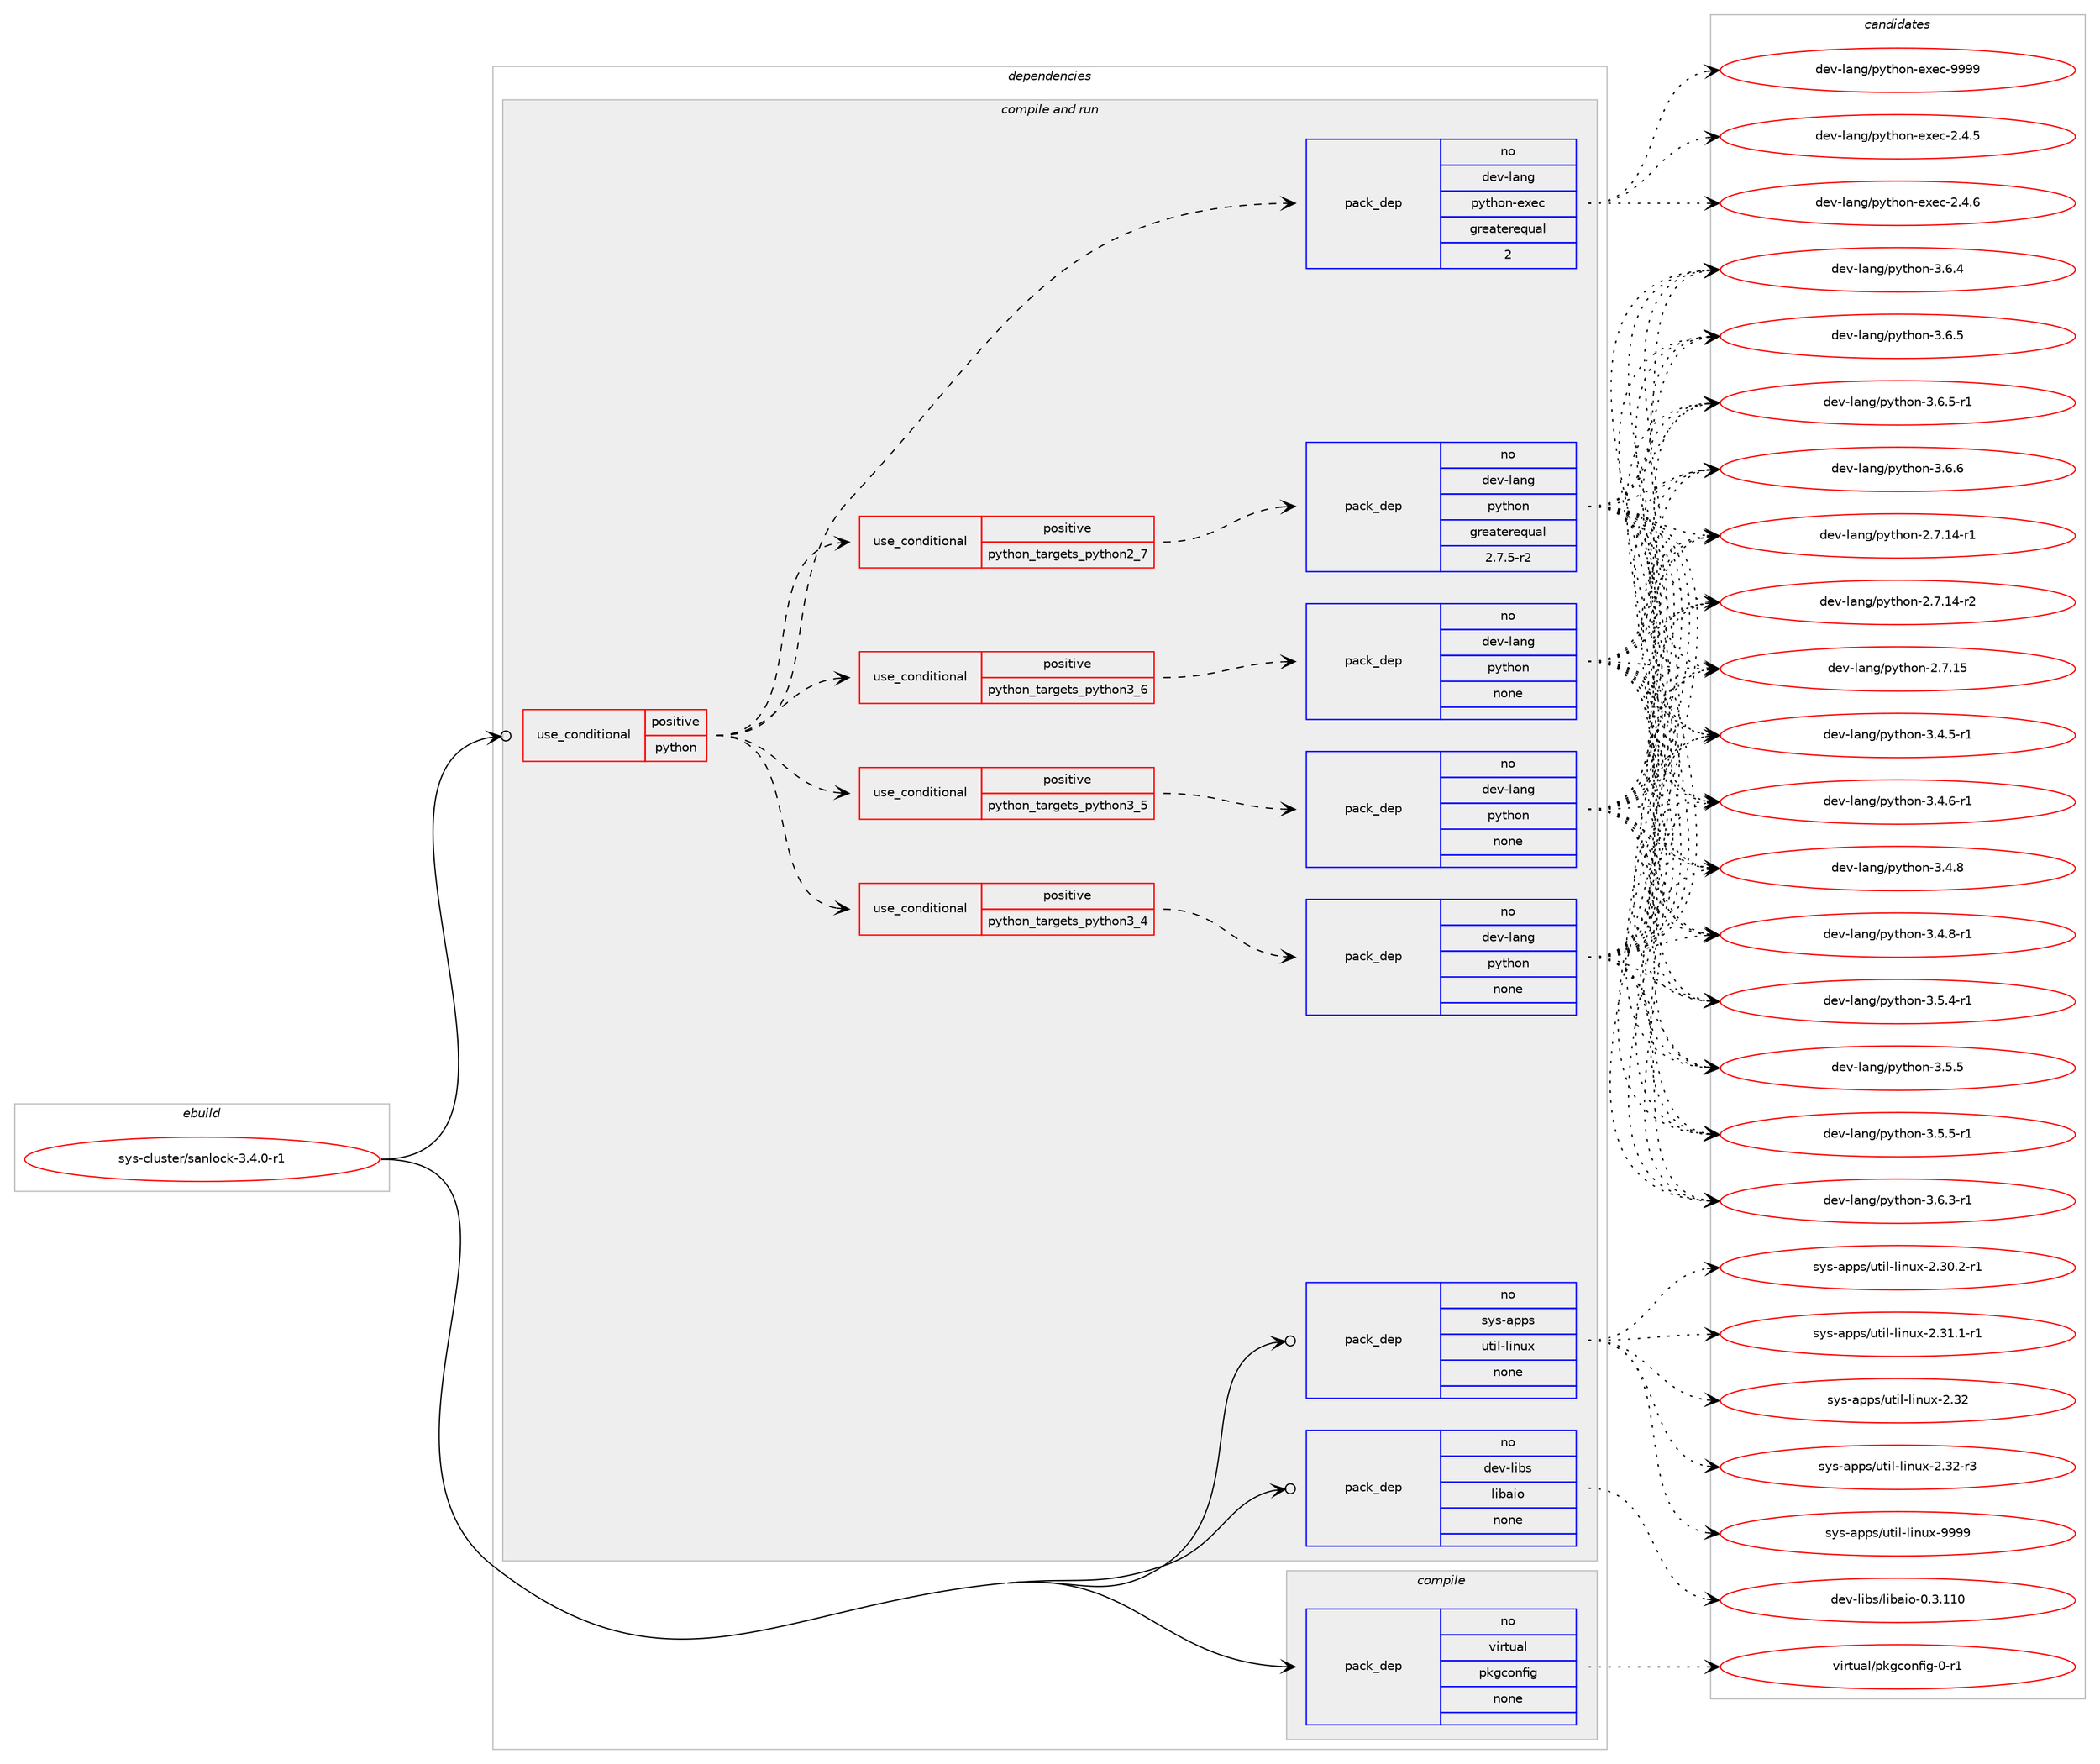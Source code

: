 digraph prolog {

# *************
# Graph options
# *************

newrank=true;
concentrate=true;
compound=true;
graph [rankdir=LR,fontname=Helvetica,fontsize=10,ranksep=1.5];#, ranksep=2.5, nodesep=0.2];
edge  [arrowhead=vee];
node  [fontname=Helvetica,fontsize=10];

# **********
# The ebuild
# **********

subgraph cluster_leftcol {
color=gray;
rank=same;
label=<<i>ebuild</i>>;
id [label="sys-cluster/sanlock-3.4.0-r1", color=red, width=4, href="../sys-cluster/sanlock-3.4.0-r1.svg"];
}

# ****************
# The dependencies
# ****************

subgraph cluster_midcol {
color=gray;
label=<<i>dependencies</i>>;
subgraph cluster_compile {
fillcolor="#eeeeee";
style=filled;
label=<<i>compile</i>>;
subgraph pack5709 {
dependency7325 [label=<<TABLE BORDER="0" CELLBORDER="1" CELLSPACING="0" CELLPADDING="4" WIDTH="220"><TR><TD ROWSPAN="6" CELLPADDING="30">pack_dep</TD></TR><TR><TD WIDTH="110">no</TD></TR><TR><TD>virtual</TD></TR><TR><TD>pkgconfig</TD></TR><TR><TD>none</TD></TR><TR><TD></TD></TR></TABLE>>, shape=none, color=blue];
}
id:e -> dependency7325:w [weight=20,style="solid",arrowhead="vee"];
}
subgraph cluster_compileandrun {
fillcolor="#eeeeee";
style=filled;
label=<<i>compile and run</i>>;
subgraph cond1533 {
dependency7326 [label=<<TABLE BORDER="0" CELLBORDER="1" CELLSPACING="0" CELLPADDING="4"><TR><TD ROWSPAN="3" CELLPADDING="10">use_conditional</TD></TR><TR><TD>positive</TD></TR><TR><TD>python</TD></TR></TABLE>>, shape=none, color=red];
subgraph cond1534 {
dependency7327 [label=<<TABLE BORDER="0" CELLBORDER="1" CELLSPACING="0" CELLPADDING="4"><TR><TD ROWSPAN="3" CELLPADDING="10">use_conditional</TD></TR><TR><TD>positive</TD></TR><TR><TD>python_targets_python2_7</TD></TR></TABLE>>, shape=none, color=red];
subgraph pack5710 {
dependency7328 [label=<<TABLE BORDER="0" CELLBORDER="1" CELLSPACING="0" CELLPADDING="4" WIDTH="220"><TR><TD ROWSPAN="6" CELLPADDING="30">pack_dep</TD></TR><TR><TD WIDTH="110">no</TD></TR><TR><TD>dev-lang</TD></TR><TR><TD>python</TD></TR><TR><TD>greaterequal</TD></TR><TR><TD>2.7.5-r2</TD></TR></TABLE>>, shape=none, color=blue];
}
dependency7327:e -> dependency7328:w [weight=20,style="dashed",arrowhead="vee"];
}
dependency7326:e -> dependency7327:w [weight=20,style="dashed",arrowhead="vee"];
subgraph cond1535 {
dependency7329 [label=<<TABLE BORDER="0" CELLBORDER="1" CELLSPACING="0" CELLPADDING="4"><TR><TD ROWSPAN="3" CELLPADDING="10">use_conditional</TD></TR><TR><TD>positive</TD></TR><TR><TD>python_targets_python3_4</TD></TR></TABLE>>, shape=none, color=red];
subgraph pack5711 {
dependency7330 [label=<<TABLE BORDER="0" CELLBORDER="1" CELLSPACING="0" CELLPADDING="4" WIDTH="220"><TR><TD ROWSPAN="6" CELLPADDING="30">pack_dep</TD></TR><TR><TD WIDTH="110">no</TD></TR><TR><TD>dev-lang</TD></TR><TR><TD>python</TD></TR><TR><TD>none</TD></TR><TR><TD></TD></TR></TABLE>>, shape=none, color=blue];
}
dependency7329:e -> dependency7330:w [weight=20,style="dashed",arrowhead="vee"];
}
dependency7326:e -> dependency7329:w [weight=20,style="dashed",arrowhead="vee"];
subgraph cond1536 {
dependency7331 [label=<<TABLE BORDER="0" CELLBORDER="1" CELLSPACING="0" CELLPADDING="4"><TR><TD ROWSPAN="3" CELLPADDING="10">use_conditional</TD></TR><TR><TD>positive</TD></TR><TR><TD>python_targets_python3_5</TD></TR></TABLE>>, shape=none, color=red];
subgraph pack5712 {
dependency7332 [label=<<TABLE BORDER="0" CELLBORDER="1" CELLSPACING="0" CELLPADDING="4" WIDTH="220"><TR><TD ROWSPAN="6" CELLPADDING="30">pack_dep</TD></TR><TR><TD WIDTH="110">no</TD></TR><TR><TD>dev-lang</TD></TR><TR><TD>python</TD></TR><TR><TD>none</TD></TR><TR><TD></TD></TR></TABLE>>, shape=none, color=blue];
}
dependency7331:e -> dependency7332:w [weight=20,style="dashed",arrowhead="vee"];
}
dependency7326:e -> dependency7331:w [weight=20,style="dashed",arrowhead="vee"];
subgraph cond1537 {
dependency7333 [label=<<TABLE BORDER="0" CELLBORDER="1" CELLSPACING="0" CELLPADDING="4"><TR><TD ROWSPAN="3" CELLPADDING="10">use_conditional</TD></TR><TR><TD>positive</TD></TR><TR><TD>python_targets_python3_6</TD></TR></TABLE>>, shape=none, color=red];
subgraph pack5713 {
dependency7334 [label=<<TABLE BORDER="0" CELLBORDER="1" CELLSPACING="0" CELLPADDING="4" WIDTH="220"><TR><TD ROWSPAN="6" CELLPADDING="30">pack_dep</TD></TR><TR><TD WIDTH="110">no</TD></TR><TR><TD>dev-lang</TD></TR><TR><TD>python</TD></TR><TR><TD>none</TD></TR><TR><TD></TD></TR></TABLE>>, shape=none, color=blue];
}
dependency7333:e -> dependency7334:w [weight=20,style="dashed",arrowhead="vee"];
}
dependency7326:e -> dependency7333:w [weight=20,style="dashed",arrowhead="vee"];
subgraph pack5714 {
dependency7335 [label=<<TABLE BORDER="0" CELLBORDER="1" CELLSPACING="0" CELLPADDING="4" WIDTH="220"><TR><TD ROWSPAN="6" CELLPADDING="30">pack_dep</TD></TR><TR><TD WIDTH="110">no</TD></TR><TR><TD>dev-lang</TD></TR><TR><TD>python-exec</TD></TR><TR><TD>greaterequal</TD></TR><TR><TD>2</TD></TR></TABLE>>, shape=none, color=blue];
}
dependency7326:e -> dependency7335:w [weight=20,style="dashed",arrowhead="vee"];
}
id:e -> dependency7326:w [weight=20,style="solid",arrowhead="odotvee"];
subgraph pack5715 {
dependency7336 [label=<<TABLE BORDER="0" CELLBORDER="1" CELLSPACING="0" CELLPADDING="4" WIDTH="220"><TR><TD ROWSPAN="6" CELLPADDING="30">pack_dep</TD></TR><TR><TD WIDTH="110">no</TD></TR><TR><TD>dev-libs</TD></TR><TR><TD>libaio</TD></TR><TR><TD>none</TD></TR><TR><TD></TD></TR></TABLE>>, shape=none, color=blue];
}
id:e -> dependency7336:w [weight=20,style="solid",arrowhead="odotvee"];
subgraph pack5716 {
dependency7337 [label=<<TABLE BORDER="0" CELLBORDER="1" CELLSPACING="0" CELLPADDING="4" WIDTH="220"><TR><TD ROWSPAN="6" CELLPADDING="30">pack_dep</TD></TR><TR><TD WIDTH="110">no</TD></TR><TR><TD>sys-apps</TD></TR><TR><TD>util-linux</TD></TR><TR><TD>none</TD></TR><TR><TD></TD></TR></TABLE>>, shape=none, color=blue];
}
id:e -> dependency7337:w [weight=20,style="solid",arrowhead="odotvee"];
}
subgraph cluster_run {
fillcolor="#eeeeee";
style=filled;
label=<<i>run</i>>;
}
}

# **************
# The candidates
# **************

subgraph cluster_choices {
rank=same;
color=gray;
label=<<i>candidates</i>>;

subgraph choice5709 {
color=black;
nodesep=1;
choice11810511411611797108471121071039911111010210510345484511449 [label="virtual/pkgconfig-0-r1", color=red, width=4,href="../virtual/pkgconfig-0-r1.svg"];
dependency7325:e -> choice11810511411611797108471121071039911111010210510345484511449:w [style=dotted,weight="100"];
}
subgraph choice5710 {
color=black;
nodesep=1;
choice100101118451089711010347112121116104111110455046554649524511449 [label="dev-lang/python-2.7.14-r1", color=red, width=4,href="../dev-lang/python-2.7.14-r1.svg"];
choice100101118451089711010347112121116104111110455046554649524511450 [label="dev-lang/python-2.7.14-r2", color=red, width=4,href="../dev-lang/python-2.7.14-r2.svg"];
choice10010111845108971101034711212111610411111045504655464953 [label="dev-lang/python-2.7.15", color=red, width=4,href="../dev-lang/python-2.7.15.svg"];
choice1001011184510897110103471121211161041111104551465246534511449 [label="dev-lang/python-3.4.5-r1", color=red, width=4,href="../dev-lang/python-3.4.5-r1.svg"];
choice1001011184510897110103471121211161041111104551465246544511449 [label="dev-lang/python-3.4.6-r1", color=red, width=4,href="../dev-lang/python-3.4.6-r1.svg"];
choice100101118451089711010347112121116104111110455146524656 [label="dev-lang/python-3.4.8", color=red, width=4,href="../dev-lang/python-3.4.8.svg"];
choice1001011184510897110103471121211161041111104551465246564511449 [label="dev-lang/python-3.4.8-r1", color=red, width=4,href="../dev-lang/python-3.4.8-r1.svg"];
choice1001011184510897110103471121211161041111104551465346524511449 [label="dev-lang/python-3.5.4-r1", color=red, width=4,href="../dev-lang/python-3.5.4-r1.svg"];
choice100101118451089711010347112121116104111110455146534653 [label="dev-lang/python-3.5.5", color=red, width=4,href="../dev-lang/python-3.5.5.svg"];
choice1001011184510897110103471121211161041111104551465346534511449 [label="dev-lang/python-3.5.5-r1", color=red, width=4,href="../dev-lang/python-3.5.5-r1.svg"];
choice1001011184510897110103471121211161041111104551465446514511449 [label="dev-lang/python-3.6.3-r1", color=red, width=4,href="../dev-lang/python-3.6.3-r1.svg"];
choice100101118451089711010347112121116104111110455146544652 [label="dev-lang/python-3.6.4", color=red, width=4,href="../dev-lang/python-3.6.4.svg"];
choice100101118451089711010347112121116104111110455146544653 [label="dev-lang/python-3.6.5", color=red, width=4,href="../dev-lang/python-3.6.5.svg"];
choice1001011184510897110103471121211161041111104551465446534511449 [label="dev-lang/python-3.6.5-r1", color=red, width=4,href="../dev-lang/python-3.6.5-r1.svg"];
choice100101118451089711010347112121116104111110455146544654 [label="dev-lang/python-3.6.6", color=red, width=4,href="../dev-lang/python-3.6.6.svg"];
dependency7328:e -> choice100101118451089711010347112121116104111110455046554649524511449:w [style=dotted,weight="100"];
dependency7328:e -> choice100101118451089711010347112121116104111110455046554649524511450:w [style=dotted,weight="100"];
dependency7328:e -> choice10010111845108971101034711212111610411111045504655464953:w [style=dotted,weight="100"];
dependency7328:e -> choice1001011184510897110103471121211161041111104551465246534511449:w [style=dotted,weight="100"];
dependency7328:e -> choice1001011184510897110103471121211161041111104551465246544511449:w [style=dotted,weight="100"];
dependency7328:e -> choice100101118451089711010347112121116104111110455146524656:w [style=dotted,weight="100"];
dependency7328:e -> choice1001011184510897110103471121211161041111104551465246564511449:w [style=dotted,weight="100"];
dependency7328:e -> choice1001011184510897110103471121211161041111104551465346524511449:w [style=dotted,weight="100"];
dependency7328:e -> choice100101118451089711010347112121116104111110455146534653:w [style=dotted,weight="100"];
dependency7328:e -> choice1001011184510897110103471121211161041111104551465346534511449:w [style=dotted,weight="100"];
dependency7328:e -> choice1001011184510897110103471121211161041111104551465446514511449:w [style=dotted,weight="100"];
dependency7328:e -> choice100101118451089711010347112121116104111110455146544652:w [style=dotted,weight="100"];
dependency7328:e -> choice100101118451089711010347112121116104111110455146544653:w [style=dotted,weight="100"];
dependency7328:e -> choice1001011184510897110103471121211161041111104551465446534511449:w [style=dotted,weight="100"];
dependency7328:e -> choice100101118451089711010347112121116104111110455146544654:w [style=dotted,weight="100"];
}
subgraph choice5711 {
color=black;
nodesep=1;
choice100101118451089711010347112121116104111110455046554649524511449 [label="dev-lang/python-2.7.14-r1", color=red, width=4,href="../dev-lang/python-2.7.14-r1.svg"];
choice100101118451089711010347112121116104111110455046554649524511450 [label="dev-lang/python-2.7.14-r2", color=red, width=4,href="../dev-lang/python-2.7.14-r2.svg"];
choice10010111845108971101034711212111610411111045504655464953 [label="dev-lang/python-2.7.15", color=red, width=4,href="../dev-lang/python-2.7.15.svg"];
choice1001011184510897110103471121211161041111104551465246534511449 [label="dev-lang/python-3.4.5-r1", color=red, width=4,href="../dev-lang/python-3.4.5-r1.svg"];
choice1001011184510897110103471121211161041111104551465246544511449 [label="dev-lang/python-3.4.6-r1", color=red, width=4,href="../dev-lang/python-3.4.6-r1.svg"];
choice100101118451089711010347112121116104111110455146524656 [label="dev-lang/python-3.4.8", color=red, width=4,href="../dev-lang/python-3.4.8.svg"];
choice1001011184510897110103471121211161041111104551465246564511449 [label="dev-lang/python-3.4.8-r1", color=red, width=4,href="../dev-lang/python-3.4.8-r1.svg"];
choice1001011184510897110103471121211161041111104551465346524511449 [label="dev-lang/python-3.5.4-r1", color=red, width=4,href="../dev-lang/python-3.5.4-r1.svg"];
choice100101118451089711010347112121116104111110455146534653 [label="dev-lang/python-3.5.5", color=red, width=4,href="../dev-lang/python-3.5.5.svg"];
choice1001011184510897110103471121211161041111104551465346534511449 [label="dev-lang/python-3.5.5-r1", color=red, width=4,href="../dev-lang/python-3.5.5-r1.svg"];
choice1001011184510897110103471121211161041111104551465446514511449 [label="dev-lang/python-3.6.3-r1", color=red, width=4,href="../dev-lang/python-3.6.3-r1.svg"];
choice100101118451089711010347112121116104111110455146544652 [label="dev-lang/python-3.6.4", color=red, width=4,href="../dev-lang/python-3.6.4.svg"];
choice100101118451089711010347112121116104111110455146544653 [label="dev-lang/python-3.6.5", color=red, width=4,href="../dev-lang/python-3.6.5.svg"];
choice1001011184510897110103471121211161041111104551465446534511449 [label="dev-lang/python-3.6.5-r1", color=red, width=4,href="../dev-lang/python-3.6.5-r1.svg"];
choice100101118451089711010347112121116104111110455146544654 [label="dev-lang/python-3.6.6", color=red, width=4,href="../dev-lang/python-3.6.6.svg"];
dependency7330:e -> choice100101118451089711010347112121116104111110455046554649524511449:w [style=dotted,weight="100"];
dependency7330:e -> choice100101118451089711010347112121116104111110455046554649524511450:w [style=dotted,weight="100"];
dependency7330:e -> choice10010111845108971101034711212111610411111045504655464953:w [style=dotted,weight="100"];
dependency7330:e -> choice1001011184510897110103471121211161041111104551465246534511449:w [style=dotted,weight="100"];
dependency7330:e -> choice1001011184510897110103471121211161041111104551465246544511449:w [style=dotted,weight="100"];
dependency7330:e -> choice100101118451089711010347112121116104111110455146524656:w [style=dotted,weight="100"];
dependency7330:e -> choice1001011184510897110103471121211161041111104551465246564511449:w [style=dotted,weight="100"];
dependency7330:e -> choice1001011184510897110103471121211161041111104551465346524511449:w [style=dotted,weight="100"];
dependency7330:e -> choice100101118451089711010347112121116104111110455146534653:w [style=dotted,weight="100"];
dependency7330:e -> choice1001011184510897110103471121211161041111104551465346534511449:w [style=dotted,weight="100"];
dependency7330:e -> choice1001011184510897110103471121211161041111104551465446514511449:w [style=dotted,weight="100"];
dependency7330:e -> choice100101118451089711010347112121116104111110455146544652:w [style=dotted,weight="100"];
dependency7330:e -> choice100101118451089711010347112121116104111110455146544653:w [style=dotted,weight="100"];
dependency7330:e -> choice1001011184510897110103471121211161041111104551465446534511449:w [style=dotted,weight="100"];
dependency7330:e -> choice100101118451089711010347112121116104111110455146544654:w [style=dotted,weight="100"];
}
subgraph choice5712 {
color=black;
nodesep=1;
choice100101118451089711010347112121116104111110455046554649524511449 [label="dev-lang/python-2.7.14-r1", color=red, width=4,href="../dev-lang/python-2.7.14-r1.svg"];
choice100101118451089711010347112121116104111110455046554649524511450 [label="dev-lang/python-2.7.14-r2", color=red, width=4,href="../dev-lang/python-2.7.14-r2.svg"];
choice10010111845108971101034711212111610411111045504655464953 [label="dev-lang/python-2.7.15", color=red, width=4,href="../dev-lang/python-2.7.15.svg"];
choice1001011184510897110103471121211161041111104551465246534511449 [label="dev-lang/python-3.4.5-r1", color=red, width=4,href="../dev-lang/python-3.4.5-r1.svg"];
choice1001011184510897110103471121211161041111104551465246544511449 [label="dev-lang/python-3.4.6-r1", color=red, width=4,href="../dev-lang/python-3.4.6-r1.svg"];
choice100101118451089711010347112121116104111110455146524656 [label="dev-lang/python-3.4.8", color=red, width=4,href="../dev-lang/python-3.4.8.svg"];
choice1001011184510897110103471121211161041111104551465246564511449 [label="dev-lang/python-3.4.8-r1", color=red, width=4,href="../dev-lang/python-3.4.8-r1.svg"];
choice1001011184510897110103471121211161041111104551465346524511449 [label="dev-lang/python-3.5.4-r1", color=red, width=4,href="../dev-lang/python-3.5.4-r1.svg"];
choice100101118451089711010347112121116104111110455146534653 [label="dev-lang/python-3.5.5", color=red, width=4,href="../dev-lang/python-3.5.5.svg"];
choice1001011184510897110103471121211161041111104551465346534511449 [label="dev-lang/python-3.5.5-r1", color=red, width=4,href="../dev-lang/python-3.5.5-r1.svg"];
choice1001011184510897110103471121211161041111104551465446514511449 [label="dev-lang/python-3.6.3-r1", color=red, width=4,href="../dev-lang/python-3.6.3-r1.svg"];
choice100101118451089711010347112121116104111110455146544652 [label="dev-lang/python-3.6.4", color=red, width=4,href="../dev-lang/python-3.6.4.svg"];
choice100101118451089711010347112121116104111110455146544653 [label="dev-lang/python-3.6.5", color=red, width=4,href="../dev-lang/python-3.6.5.svg"];
choice1001011184510897110103471121211161041111104551465446534511449 [label="dev-lang/python-3.6.5-r1", color=red, width=4,href="../dev-lang/python-3.6.5-r1.svg"];
choice100101118451089711010347112121116104111110455146544654 [label="dev-lang/python-3.6.6", color=red, width=4,href="../dev-lang/python-3.6.6.svg"];
dependency7332:e -> choice100101118451089711010347112121116104111110455046554649524511449:w [style=dotted,weight="100"];
dependency7332:e -> choice100101118451089711010347112121116104111110455046554649524511450:w [style=dotted,weight="100"];
dependency7332:e -> choice10010111845108971101034711212111610411111045504655464953:w [style=dotted,weight="100"];
dependency7332:e -> choice1001011184510897110103471121211161041111104551465246534511449:w [style=dotted,weight="100"];
dependency7332:e -> choice1001011184510897110103471121211161041111104551465246544511449:w [style=dotted,weight="100"];
dependency7332:e -> choice100101118451089711010347112121116104111110455146524656:w [style=dotted,weight="100"];
dependency7332:e -> choice1001011184510897110103471121211161041111104551465246564511449:w [style=dotted,weight="100"];
dependency7332:e -> choice1001011184510897110103471121211161041111104551465346524511449:w [style=dotted,weight="100"];
dependency7332:e -> choice100101118451089711010347112121116104111110455146534653:w [style=dotted,weight="100"];
dependency7332:e -> choice1001011184510897110103471121211161041111104551465346534511449:w [style=dotted,weight="100"];
dependency7332:e -> choice1001011184510897110103471121211161041111104551465446514511449:w [style=dotted,weight="100"];
dependency7332:e -> choice100101118451089711010347112121116104111110455146544652:w [style=dotted,weight="100"];
dependency7332:e -> choice100101118451089711010347112121116104111110455146544653:w [style=dotted,weight="100"];
dependency7332:e -> choice1001011184510897110103471121211161041111104551465446534511449:w [style=dotted,weight="100"];
dependency7332:e -> choice100101118451089711010347112121116104111110455146544654:w [style=dotted,weight="100"];
}
subgraph choice5713 {
color=black;
nodesep=1;
choice100101118451089711010347112121116104111110455046554649524511449 [label="dev-lang/python-2.7.14-r1", color=red, width=4,href="../dev-lang/python-2.7.14-r1.svg"];
choice100101118451089711010347112121116104111110455046554649524511450 [label="dev-lang/python-2.7.14-r2", color=red, width=4,href="../dev-lang/python-2.7.14-r2.svg"];
choice10010111845108971101034711212111610411111045504655464953 [label="dev-lang/python-2.7.15", color=red, width=4,href="../dev-lang/python-2.7.15.svg"];
choice1001011184510897110103471121211161041111104551465246534511449 [label="dev-lang/python-3.4.5-r1", color=red, width=4,href="../dev-lang/python-3.4.5-r1.svg"];
choice1001011184510897110103471121211161041111104551465246544511449 [label="dev-lang/python-3.4.6-r1", color=red, width=4,href="../dev-lang/python-3.4.6-r1.svg"];
choice100101118451089711010347112121116104111110455146524656 [label="dev-lang/python-3.4.8", color=red, width=4,href="../dev-lang/python-3.4.8.svg"];
choice1001011184510897110103471121211161041111104551465246564511449 [label="dev-lang/python-3.4.8-r1", color=red, width=4,href="../dev-lang/python-3.4.8-r1.svg"];
choice1001011184510897110103471121211161041111104551465346524511449 [label="dev-lang/python-3.5.4-r1", color=red, width=4,href="../dev-lang/python-3.5.4-r1.svg"];
choice100101118451089711010347112121116104111110455146534653 [label="dev-lang/python-3.5.5", color=red, width=4,href="../dev-lang/python-3.5.5.svg"];
choice1001011184510897110103471121211161041111104551465346534511449 [label="dev-lang/python-3.5.5-r1", color=red, width=4,href="../dev-lang/python-3.5.5-r1.svg"];
choice1001011184510897110103471121211161041111104551465446514511449 [label="dev-lang/python-3.6.3-r1", color=red, width=4,href="../dev-lang/python-3.6.3-r1.svg"];
choice100101118451089711010347112121116104111110455146544652 [label="dev-lang/python-3.6.4", color=red, width=4,href="../dev-lang/python-3.6.4.svg"];
choice100101118451089711010347112121116104111110455146544653 [label="dev-lang/python-3.6.5", color=red, width=4,href="../dev-lang/python-3.6.5.svg"];
choice1001011184510897110103471121211161041111104551465446534511449 [label="dev-lang/python-3.6.5-r1", color=red, width=4,href="../dev-lang/python-3.6.5-r1.svg"];
choice100101118451089711010347112121116104111110455146544654 [label="dev-lang/python-3.6.6", color=red, width=4,href="../dev-lang/python-3.6.6.svg"];
dependency7334:e -> choice100101118451089711010347112121116104111110455046554649524511449:w [style=dotted,weight="100"];
dependency7334:e -> choice100101118451089711010347112121116104111110455046554649524511450:w [style=dotted,weight="100"];
dependency7334:e -> choice10010111845108971101034711212111610411111045504655464953:w [style=dotted,weight="100"];
dependency7334:e -> choice1001011184510897110103471121211161041111104551465246534511449:w [style=dotted,weight="100"];
dependency7334:e -> choice1001011184510897110103471121211161041111104551465246544511449:w [style=dotted,weight="100"];
dependency7334:e -> choice100101118451089711010347112121116104111110455146524656:w [style=dotted,weight="100"];
dependency7334:e -> choice1001011184510897110103471121211161041111104551465246564511449:w [style=dotted,weight="100"];
dependency7334:e -> choice1001011184510897110103471121211161041111104551465346524511449:w [style=dotted,weight="100"];
dependency7334:e -> choice100101118451089711010347112121116104111110455146534653:w [style=dotted,weight="100"];
dependency7334:e -> choice1001011184510897110103471121211161041111104551465346534511449:w [style=dotted,weight="100"];
dependency7334:e -> choice1001011184510897110103471121211161041111104551465446514511449:w [style=dotted,weight="100"];
dependency7334:e -> choice100101118451089711010347112121116104111110455146544652:w [style=dotted,weight="100"];
dependency7334:e -> choice100101118451089711010347112121116104111110455146544653:w [style=dotted,weight="100"];
dependency7334:e -> choice1001011184510897110103471121211161041111104551465446534511449:w [style=dotted,weight="100"];
dependency7334:e -> choice100101118451089711010347112121116104111110455146544654:w [style=dotted,weight="100"];
}
subgraph choice5714 {
color=black;
nodesep=1;
choice1001011184510897110103471121211161041111104510112010199455046524653 [label="dev-lang/python-exec-2.4.5", color=red, width=4,href="../dev-lang/python-exec-2.4.5.svg"];
choice1001011184510897110103471121211161041111104510112010199455046524654 [label="dev-lang/python-exec-2.4.6", color=red, width=4,href="../dev-lang/python-exec-2.4.6.svg"];
choice10010111845108971101034711212111610411111045101120101994557575757 [label="dev-lang/python-exec-9999", color=red, width=4,href="../dev-lang/python-exec-9999.svg"];
dependency7335:e -> choice1001011184510897110103471121211161041111104510112010199455046524653:w [style=dotted,weight="100"];
dependency7335:e -> choice1001011184510897110103471121211161041111104510112010199455046524654:w [style=dotted,weight="100"];
dependency7335:e -> choice10010111845108971101034711212111610411111045101120101994557575757:w [style=dotted,weight="100"];
}
subgraph choice5715 {
color=black;
nodesep=1;
choice10010111845108105981154710810598971051114548465146494948 [label="dev-libs/libaio-0.3.110", color=red, width=4,href="../dev-libs/libaio-0.3.110.svg"];
dependency7336:e -> choice10010111845108105981154710810598971051114548465146494948:w [style=dotted,weight="100"];
}
subgraph choice5716 {
color=black;
nodesep=1;
choice11512111545971121121154711711610510845108105110117120455046514846504511449 [label="sys-apps/util-linux-2.30.2-r1", color=red, width=4,href="../sys-apps/util-linux-2.30.2-r1.svg"];
choice11512111545971121121154711711610510845108105110117120455046514946494511449 [label="sys-apps/util-linux-2.31.1-r1", color=red, width=4,href="../sys-apps/util-linux-2.31.1-r1.svg"];
choice115121115459711211211547117116105108451081051101171204550465150 [label="sys-apps/util-linux-2.32", color=red, width=4,href="../sys-apps/util-linux-2.32.svg"];
choice1151211154597112112115471171161051084510810511011712045504651504511451 [label="sys-apps/util-linux-2.32-r3", color=red, width=4,href="../sys-apps/util-linux-2.32-r3.svg"];
choice115121115459711211211547117116105108451081051101171204557575757 [label="sys-apps/util-linux-9999", color=red, width=4,href="../sys-apps/util-linux-9999.svg"];
dependency7337:e -> choice11512111545971121121154711711610510845108105110117120455046514846504511449:w [style=dotted,weight="100"];
dependency7337:e -> choice11512111545971121121154711711610510845108105110117120455046514946494511449:w [style=dotted,weight="100"];
dependency7337:e -> choice115121115459711211211547117116105108451081051101171204550465150:w [style=dotted,weight="100"];
dependency7337:e -> choice1151211154597112112115471171161051084510810511011712045504651504511451:w [style=dotted,weight="100"];
dependency7337:e -> choice115121115459711211211547117116105108451081051101171204557575757:w [style=dotted,weight="100"];
}
}

}
